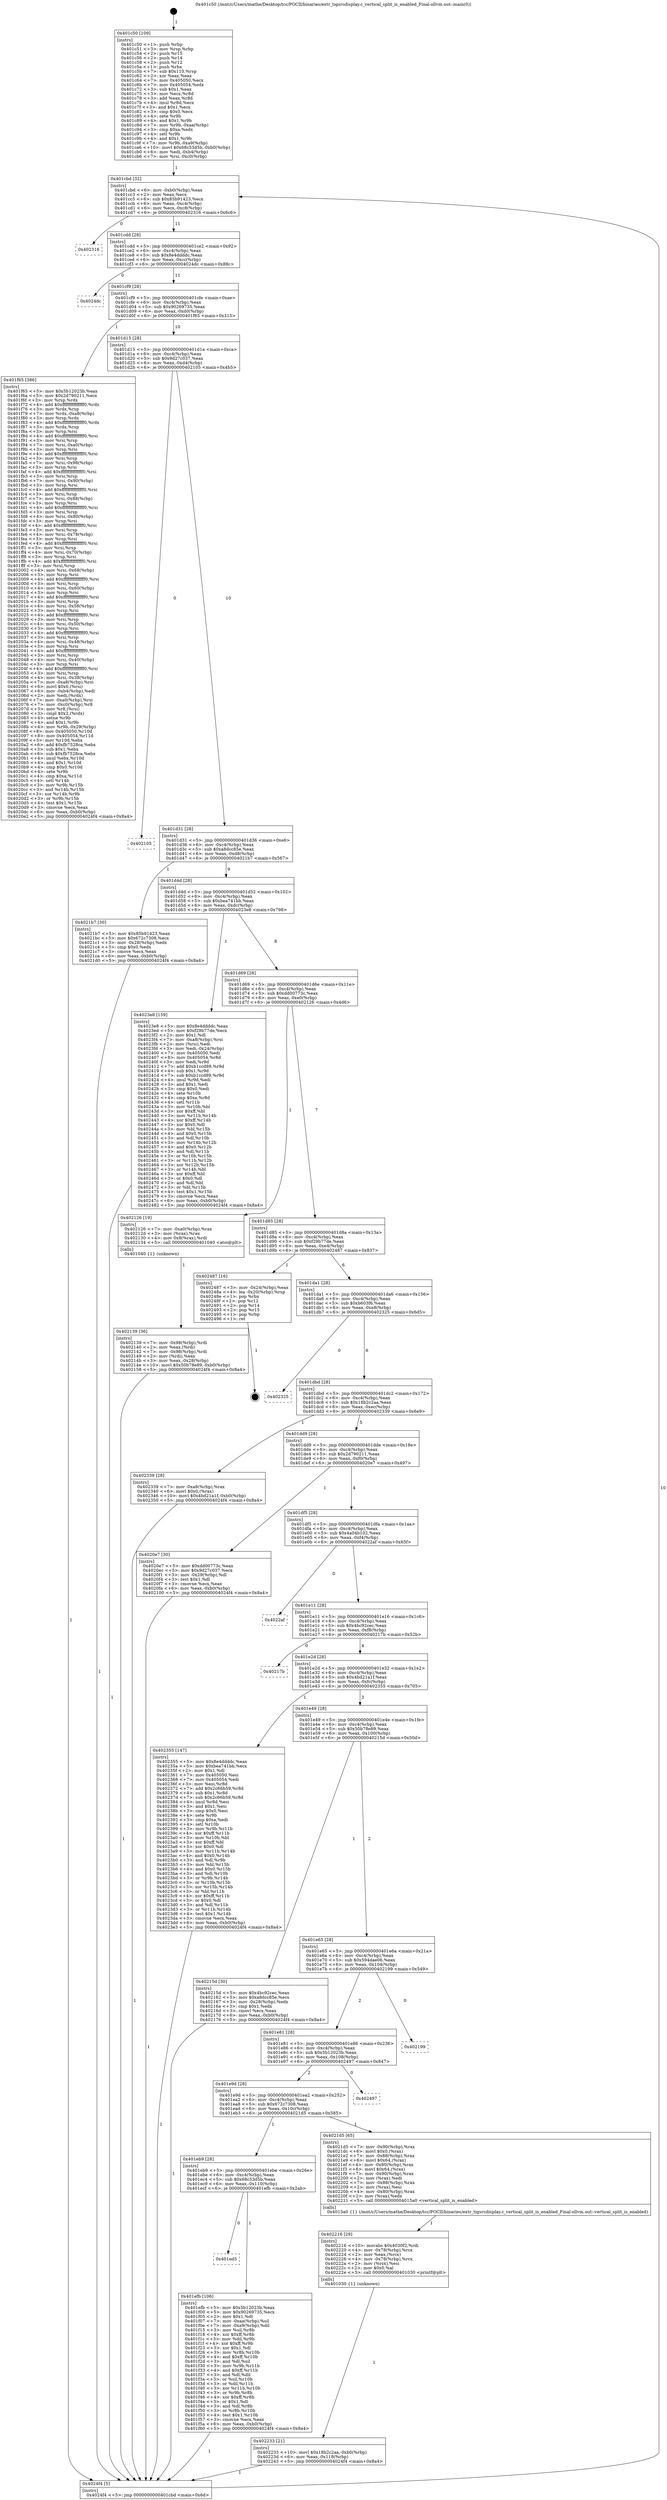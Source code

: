 digraph "0x401c50" {
  label = "0x401c50 (/mnt/c/Users/mathe/Desktop/tcc/POCII/binaries/extr_tigsrcdisplay.c_vertical_split_is_enabled_Final-ollvm.out::main(0))"
  labelloc = "t"
  node[shape=record]

  Entry [label="",width=0.3,height=0.3,shape=circle,fillcolor=black,style=filled]
  "0x401cbd" [label="{
     0x401cbd [32]\l
     | [instrs]\l
     &nbsp;&nbsp;0x401cbd \<+6\>: mov -0xb0(%rbp),%eax\l
     &nbsp;&nbsp;0x401cc3 \<+2\>: mov %eax,%ecx\l
     &nbsp;&nbsp;0x401cc5 \<+6\>: sub $0x85b91423,%ecx\l
     &nbsp;&nbsp;0x401ccb \<+6\>: mov %eax,-0xc4(%rbp)\l
     &nbsp;&nbsp;0x401cd1 \<+6\>: mov %ecx,-0xc8(%rbp)\l
     &nbsp;&nbsp;0x401cd7 \<+6\>: je 0000000000402316 \<main+0x6c6\>\l
  }"]
  "0x402316" [label="{
     0x402316\l
  }", style=dashed]
  "0x401cdd" [label="{
     0x401cdd [28]\l
     | [instrs]\l
     &nbsp;&nbsp;0x401cdd \<+5\>: jmp 0000000000401ce2 \<main+0x92\>\l
     &nbsp;&nbsp;0x401ce2 \<+6\>: mov -0xc4(%rbp),%eax\l
     &nbsp;&nbsp;0x401ce8 \<+5\>: sub $0x8e4ddddc,%eax\l
     &nbsp;&nbsp;0x401ced \<+6\>: mov %eax,-0xcc(%rbp)\l
     &nbsp;&nbsp;0x401cf3 \<+6\>: je 00000000004024dc \<main+0x88c\>\l
  }"]
  Exit [label="",width=0.3,height=0.3,shape=circle,fillcolor=black,style=filled,peripheries=2]
  "0x4024dc" [label="{
     0x4024dc\l
  }", style=dashed]
  "0x401cf9" [label="{
     0x401cf9 [28]\l
     | [instrs]\l
     &nbsp;&nbsp;0x401cf9 \<+5\>: jmp 0000000000401cfe \<main+0xae\>\l
     &nbsp;&nbsp;0x401cfe \<+6\>: mov -0xc4(%rbp),%eax\l
     &nbsp;&nbsp;0x401d04 \<+5\>: sub $0x90269735,%eax\l
     &nbsp;&nbsp;0x401d09 \<+6\>: mov %eax,-0xd0(%rbp)\l
     &nbsp;&nbsp;0x401d0f \<+6\>: je 0000000000401f65 \<main+0x315\>\l
  }"]
  "0x402233" [label="{
     0x402233 [21]\l
     | [instrs]\l
     &nbsp;&nbsp;0x402233 \<+10\>: movl $0x18b2c2aa,-0xb0(%rbp)\l
     &nbsp;&nbsp;0x40223d \<+6\>: mov %eax,-0x118(%rbp)\l
     &nbsp;&nbsp;0x402243 \<+5\>: jmp 00000000004024f4 \<main+0x8a4\>\l
  }"]
  "0x401f65" [label="{
     0x401f65 [386]\l
     | [instrs]\l
     &nbsp;&nbsp;0x401f65 \<+5\>: mov $0x5b12023b,%eax\l
     &nbsp;&nbsp;0x401f6a \<+5\>: mov $0x2d790211,%ecx\l
     &nbsp;&nbsp;0x401f6f \<+3\>: mov %rsp,%rdx\l
     &nbsp;&nbsp;0x401f72 \<+4\>: add $0xfffffffffffffff0,%rdx\l
     &nbsp;&nbsp;0x401f76 \<+3\>: mov %rdx,%rsp\l
     &nbsp;&nbsp;0x401f79 \<+7\>: mov %rdx,-0xa8(%rbp)\l
     &nbsp;&nbsp;0x401f80 \<+3\>: mov %rsp,%rdx\l
     &nbsp;&nbsp;0x401f83 \<+4\>: add $0xfffffffffffffff0,%rdx\l
     &nbsp;&nbsp;0x401f87 \<+3\>: mov %rdx,%rsp\l
     &nbsp;&nbsp;0x401f8a \<+3\>: mov %rsp,%rsi\l
     &nbsp;&nbsp;0x401f8d \<+4\>: add $0xfffffffffffffff0,%rsi\l
     &nbsp;&nbsp;0x401f91 \<+3\>: mov %rsi,%rsp\l
     &nbsp;&nbsp;0x401f94 \<+7\>: mov %rsi,-0xa0(%rbp)\l
     &nbsp;&nbsp;0x401f9b \<+3\>: mov %rsp,%rsi\l
     &nbsp;&nbsp;0x401f9e \<+4\>: add $0xfffffffffffffff0,%rsi\l
     &nbsp;&nbsp;0x401fa2 \<+3\>: mov %rsi,%rsp\l
     &nbsp;&nbsp;0x401fa5 \<+7\>: mov %rsi,-0x98(%rbp)\l
     &nbsp;&nbsp;0x401fac \<+3\>: mov %rsp,%rsi\l
     &nbsp;&nbsp;0x401faf \<+4\>: add $0xfffffffffffffff0,%rsi\l
     &nbsp;&nbsp;0x401fb3 \<+3\>: mov %rsi,%rsp\l
     &nbsp;&nbsp;0x401fb6 \<+7\>: mov %rsi,-0x90(%rbp)\l
     &nbsp;&nbsp;0x401fbd \<+3\>: mov %rsp,%rsi\l
     &nbsp;&nbsp;0x401fc0 \<+4\>: add $0xfffffffffffffff0,%rsi\l
     &nbsp;&nbsp;0x401fc4 \<+3\>: mov %rsi,%rsp\l
     &nbsp;&nbsp;0x401fc7 \<+7\>: mov %rsi,-0x88(%rbp)\l
     &nbsp;&nbsp;0x401fce \<+3\>: mov %rsp,%rsi\l
     &nbsp;&nbsp;0x401fd1 \<+4\>: add $0xfffffffffffffff0,%rsi\l
     &nbsp;&nbsp;0x401fd5 \<+3\>: mov %rsi,%rsp\l
     &nbsp;&nbsp;0x401fd8 \<+4\>: mov %rsi,-0x80(%rbp)\l
     &nbsp;&nbsp;0x401fdc \<+3\>: mov %rsp,%rsi\l
     &nbsp;&nbsp;0x401fdf \<+4\>: add $0xfffffffffffffff0,%rsi\l
     &nbsp;&nbsp;0x401fe3 \<+3\>: mov %rsi,%rsp\l
     &nbsp;&nbsp;0x401fe6 \<+4\>: mov %rsi,-0x78(%rbp)\l
     &nbsp;&nbsp;0x401fea \<+3\>: mov %rsp,%rsi\l
     &nbsp;&nbsp;0x401fed \<+4\>: add $0xfffffffffffffff0,%rsi\l
     &nbsp;&nbsp;0x401ff1 \<+3\>: mov %rsi,%rsp\l
     &nbsp;&nbsp;0x401ff4 \<+4\>: mov %rsi,-0x70(%rbp)\l
     &nbsp;&nbsp;0x401ff8 \<+3\>: mov %rsp,%rsi\l
     &nbsp;&nbsp;0x401ffb \<+4\>: add $0xfffffffffffffff0,%rsi\l
     &nbsp;&nbsp;0x401fff \<+3\>: mov %rsi,%rsp\l
     &nbsp;&nbsp;0x402002 \<+4\>: mov %rsi,-0x68(%rbp)\l
     &nbsp;&nbsp;0x402006 \<+3\>: mov %rsp,%rsi\l
     &nbsp;&nbsp;0x402009 \<+4\>: add $0xfffffffffffffff0,%rsi\l
     &nbsp;&nbsp;0x40200d \<+3\>: mov %rsi,%rsp\l
     &nbsp;&nbsp;0x402010 \<+4\>: mov %rsi,-0x60(%rbp)\l
     &nbsp;&nbsp;0x402014 \<+3\>: mov %rsp,%rsi\l
     &nbsp;&nbsp;0x402017 \<+4\>: add $0xfffffffffffffff0,%rsi\l
     &nbsp;&nbsp;0x40201b \<+3\>: mov %rsi,%rsp\l
     &nbsp;&nbsp;0x40201e \<+4\>: mov %rsi,-0x58(%rbp)\l
     &nbsp;&nbsp;0x402022 \<+3\>: mov %rsp,%rsi\l
     &nbsp;&nbsp;0x402025 \<+4\>: add $0xfffffffffffffff0,%rsi\l
     &nbsp;&nbsp;0x402029 \<+3\>: mov %rsi,%rsp\l
     &nbsp;&nbsp;0x40202c \<+4\>: mov %rsi,-0x50(%rbp)\l
     &nbsp;&nbsp;0x402030 \<+3\>: mov %rsp,%rsi\l
     &nbsp;&nbsp;0x402033 \<+4\>: add $0xfffffffffffffff0,%rsi\l
     &nbsp;&nbsp;0x402037 \<+3\>: mov %rsi,%rsp\l
     &nbsp;&nbsp;0x40203a \<+4\>: mov %rsi,-0x48(%rbp)\l
     &nbsp;&nbsp;0x40203e \<+3\>: mov %rsp,%rsi\l
     &nbsp;&nbsp;0x402041 \<+4\>: add $0xfffffffffffffff0,%rsi\l
     &nbsp;&nbsp;0x402045 \<+3\>: mov %rsi,%rsp\l
     &nbsp;&nbsp;0x402048 \<+4\>: mov %rsi,-0x40(%rbp)\l
     &nbsp;&nbsp;0x40204c \<+3\>: mov %rsp,%rsi\l
     &nbsp;&nbsp;0x40204f \<+4\>: add $0xfffffffffffffff0,%rsi\l
     &nbsp;&nbsp;0x402053 \<+3\>: mov %rsi,%rsp\l
     &nbsp;&nbsp;0x402056 \<+4\>: mov %rsi,-0x38(%rbp)\l
     &nbsp;&nbsp;0x40205a \<+7\>: mov -0xa8(%rbp),%rsi\l
     &nbsp;&nbsp;0x402061 \<+6\>: movl $0x0,(%rsi)\l
     &nbsp;&nbsp;0x402067 \<+6\>: mov -0xb4(%rbp),%edi\l
     &nbsp;&nbsp;0x40206d \<+2\>: mov %edi,(%rdx)\l
     &nbsp;&nbsp;0x40206f \<+7\>: mov -0xa0(%rbp),%rsi\l
     &nbsp;&nbsp;0x402076 \<+7\>: mov -0xc0(%rbp),%r8\l
     &nbsp;&nbsp;0x40207d \<+3\>: mov %r8,(%rsi)\l
     &nbsp;&nbsp;0x402080 \<+3\>: cmpl $0x2,(%rdx)\l
     &nbsp;&nbsp;0x402083 \<+4\>: setne %r9b\l
     &nbsp;&nbsp;0x402087 \<+4\>: and $0x1,%r9b\l
     &nbsp;&nbsp;0x40208b \<+4\>: mov %r9b,-0x29(%rbp)\l
     &nbsp;&nbsp;0x40208f \<+8\>: mov 0x405050,%r10d\l
     &nbsp;&nbsp;0x402097 \<+8\>: mov 0x405054,%r11d\l
     &nbsp;&nbsp;0x40209f \<+3\>: mov %r10d,%ebx\l
     &nbsp;&nbsp;0x4020a2 \<+6\>: add $0xfb7528ca,%ebx\l
     &nbsp;&nbsp;0x4020a8 \<+3\>: sub $0x1,%ebx\l
     &nbsp;&nbsp;0x4020ab \<+6\>: sub $0xfb7528ca,%ebx\l
     &nbsp;&nbsp;0x4020b1 \<+4\>: imul %ebx,%r10d\l
     &nbsp;&nbsp;0x4020b5 \<+4\>: and $0x1,%r10d\l
     &nbsp;&nbsp;0x4020b9 \<+4\>: cmp $0x0,%r10d\l
     &nbsp;&nbsp;0x4020bd \<+4\>: sete %r9b\l
     &nbsp;&nbsp;0x4020c1 \<+4\>: cmp $0xa,%r11d\l
     &nbsp;&nbsp;0x4020c5 \<+4\>: setl %r14b\l
     &nbsp;&nbsp;0x4020c9 \<+3\>: mov %r9b,%r15b\l
     &nbsp;&nbsp;0x4020cc \<+3\>: and %r14b,%r15b\l
     &nbsp;&nbsp;0x4020cf \<+3\>: xor %r14b,%r9b\l
     &nbsp;&nbsp;0x4020d2 \<+3\>: or %r9b,%r15b\l
     &nbsp;&nbsp;0x4020d5 \<+4\>: test $0x1,%r15b\l
     &nbsp;&nbsp;0x4020d9 \<+3\>: cmovne %ecx,%eax\l
     &nbsp;&nbsp;0x4020dc \<+6\>: mov %eax,-0xb0(%rbp)\l
     &nbsp;&nbsp;0x4020e2 \<+5\>: jmp 00000000004024f4 \<main+0x8a4\>\l
  }"]
  "0x401d15" [label="{
     0x401d15 [28]\l
     | [instrs]\l
     &nbsp;&nbsp;0x401d15 \<+5\>: jmp 0000000000401d1a \<main+0xca\>\l
     &nbsp;&nbsp;0x401d1a \<+6\>: mov -0xc4(%rbp),%eax\l
     &nbsp;&nbsp;0x401d20 \<+5\>: sub $0x9d27c037,%eax\l
     &nbsp;&nbsp;0x401d25 \<+6\>: mov %eax,-0xd4(%rbp)\l
     &nbsp;&nbsp;0x401d2b \<+6\>: je 0000000000402105 \<main+0x4b5\>\l
  }"]
  "0x402216" [label="{
     0x402216 [29]\l
     | [instrs]\l
     &nbsp;&nbsp;0x402216 \<+10\>: movabs $0x4030f2,%rdi\l
     &nbsp;&nbsp;0x402220 \<+4\>: mov -0x78(%rbp),%rcx\l
     &nbsp;&nbsp;0x402224 \<+2\>: mov %eax,(%rcx)\l
     &nbsp;&nbsp;0x402226 \<+4\>: mov -0x78(%rbp),%rcx\l
     &nbsp;&nbsp;0x40222a \<+2\>: mov (%rcx),%esi\l
     &nbsp;&nbsp;0x40222c \<+2\>: mov $0x0,%al\l
     &nbsp;&nbsp;0x40222e \<+5\>: call 0000000000401030 \<printf@plt\>\l
     | [calls]\l
     &nbsp;&nbsp;0x401030 \{1\} (unknown)\l
  }"]
  "0x402105" [label="{
     0x402105\l
  }", style=dashed]
  "0x401d31" [label="{
     0x401d31 [28]\l
     | [instrs]\l
     &nbsp;&nbsp;0x401d31 \<+5\>: jmp 0000000000401d36 \<main+0xe6\>\l
     &nbsp;&nbsp;0x401d36 \<+6\>: mov -0xc4(%rbp),%eax\l
     &nbsp;&nbsp;0x401d3c \<+5\>: sub $0xa8dcc85e,%eax\l
     &nbsp;&nbsp;0x401d41 \<+6\>: mov %eax,-0xd8(%rbp)\l
     &nbsp;&nbsp;0x401d47 \<+6\>: je 00000000004021b7 \<main+0x567\>\l
  }"]
  "0x402139" [label="{
     0x402139 [36]\l
     | [instrs]\l
     &nbsp;&nbsp;0x402139 \<+7\>: mov -0x98(%rbp),%rdi\l
     &nbsp;&nbsp;0x402140 \<+2\>: mov %eax,(%rdi)\l
     &nbsp;&nbsp;0x402142 \<+7\>: mov -0x98(%rbp),%rdi\l
     &nbsp;&nbsp;0x402149 \<+2\>: mov (%rdi),%eax\l
     &nbsp;&nbsp;0x40214b \<+3\>: mov %eax,-0x28(%rbp)\l
     &nbsp;&nbsp;0x40214e \<+10\>: movl $0x50b78e89,-0xb0(%rbp)\l
     &nbsp;&nbsp;0x402158 \<+5\>: jmp 00000000004024f4 \<main+0x8a4\>\l
  }"]
  "0x4021b7" [label="{
     0x4021b7 [30]\l
     | [instrs]\l
     &nbsp;&nbsp;0x4021b7 \<+5\>: mov $0x85b91423,%eax\l
     &nbsp;&nbsp;0x4021bc \<+5\>: mov $0x672c7308,%ecx\l
     &nbsp;&nbsp;0x4021c1 \<+3\>: mov -0x28(%rbp),%edx\l
     &nbsp;&nbsp;0x4021c4 \<+3\>: cmp $0x0,%edx\l
     &nbsp;&nbsp;0x4021c7 \<+3\>: cmove %ecx,%eax\l
     &nbsp;&nbsp;0x4021ca \<+6\>: mov %eax,-0xb0(%rbp)\l
     &nbsp;&nbsp;0x4021d0 \<+5\>: jmp 00000000004024f4 \<main+0x8a4\>\l
  }"]
  "0x401d4d" [label="{
     0x401d4d [28]\l
     | [instrs]\l
     &nbsp;&nbsp;0x401d4d \<+5\>: jmp 0000000000401d52 \<main+0x102\>\l
     &nbsp;&nbsp;0x401d52 \<+6\>: mov -0xc4(%rbp),%eax\l
     &nbsp;&nbsp;0x401d58 \<+5\>: sub $0xbea741bb,%eax\l
     &nbsp;&nbsp;0x401d5d \<+6\>: mov %eax,-0xdc(%rbp)\l
     &nbsp;&nbsp;0x401d63 \<+6\>: je 00000000004023e8 \<main+0x798\>\l
  }"]
  "0x401c50" [label="{
     0x401c50 [109]\l
     | [instrs]\l
     &nbsp;&nbsp;0x401c50 \<+1\>: push %rbp\l
     &nbsp;&nbsp;0x401c51 \<+3\>: mov %rsp,%rbp\l
     &nbsp;&nbsp;0x401c54 \<+2\>: push %r15\l
     &nbsp;&nbsp;0x401c56 \<+2\>: push %r14\l
     &nbsp;&nbsp;0x401c58 \<+2\>: push %r12\l
     &nbsp;&nbsp;0x401c5a \<+1\>: push %rbx\l
     &nbsp;&nbsp;0x401c5b \<+7\>: sub $0x110,%rsp\l
     &nbsp;&nbsp;0x401c62 \<+2\>: xor %eax,%eax\l
     &nbsp;&nbsp;0x401c64 \<+7\>: mov 0x405050,%ecx\l
     &nbsp;&nbsp;0x401c6b \<+7\>: mov 0x405054,%edx\l
     &nbsp;&nbsp;0x401c72 \<+3\>: sub $0x1,%eax\l
     &nbsp;&nbsp;0x401c75 \<+3\>: mov %ecx,%r8d\l
     &nbsp;&nbsp;0x401c78 \<+3\>: add %eax,%r8d\l
     &nbsp;&nbsp;0x401c7b \<+4\>: imul %r8d,%ecx\l
     &nbsp;&nbsp;0x401c7f \<+3\>: and $0x1,%ecx\l
     &nbsp;&nbsp;0x401c82 \<+3\>: cmp $0x0,%ecx\l
     &nbsp;&nbsp;0x401c85 \<+4\>: sete %r9b\l
     &nbsp;&nbsp;0x401c89 \<+4\>: and $0x1,%r9b\l
     &nbsp;&nbsp;0x401c8d \<+7\>: mov %r9b,-0xaa(%rbp)\l
     &nbsp;&nbsp;0x401c94 \<+3\>: cmp $0xa,%edx\l
     &nbsp;&nbsp;0x401c97 \<+4\>: setl %r9b\l
     &nbsp;&nbsp;0x401c9b \<+4\>: and $0x1,%r9b\l
     &nbsp;&nbsp;0x401c9f \<+7\>: mov %r9b,-0xa9(%rbp)\l
     &nbsp;&nbsp;0x401ca6 \<+10\>: movl $0x68c53d5b,-0xb0(%rbp)\l
     &nbsp;&nbsp;0x401cb0 \<+6\>: mov %edi,-0xb4(%rbp)\l
     &nbsp;&nbsp;0x401cb6 \<+7\>: mov %rsi,-0xc0(%rbp)\l
  }"]
  "0x4023e8" [label="{
     0x4023e8 [159]\l
     | [instrs]\l
     &nbsp;&nbsp;0x4023e8 \<+5\>: mov $0x8e4ddddc,%eax\l
     &nbsp;&nbsp;0x4023ed \<+5\>: mov $0xf29b77de,%ecx\l
     &nbsp;&nbsp;0x4023f2 \<+2\>: mov $0x1,%dl\l
     &nbsp;&nbsp;0x4023f4 \<+7\>: mov -0xa8(%rbp),%rsi\l
     &nbsp;&nbsp;0x4023fb \<+2\>: mov (%rsi),%edi\l
     &nbsp;&nbsp;0x4023fd \<+3\>: mov %edi,-0x24(%rbp)\l
     &nbsp;&nbsp;0x402400 \<+7\>: mov 0x405050,%edi\l
     &nbsp;&nbsp;0x402407 \<+8\>: mov 0x405054,%r8d\l
     &nbsp;&nbsp;0x40240f \<+3\>: mov %edi,%r9d\l
     &nbsp;&nbsp;0x402412 \<+7\>: add $0xb1ccd89,%r9d\l
     &nbsp;&nbsp;0x402419 \<+4\>: sub $0x1,%r9d\l
     &nbsp;&nbsp;0x40241d \<+7\>: sub $0xb1ccd89,%r9d\l
     &nbsp;&nbsp;0x402424 \<+4\>: imul %r9d,%edi\l
     &nbsp;&nbsp;0x402428 \<+3\>: and $0x1,%edi\l
     &nbsp;&nbsp;0x40242b \<+3\>: cmp $0x0,%edi\l
     &nbsp;&nbsp;0x40242e \<+4\>: sete %r10b\l
     &nbsp;&nbsp;0x402432 \<+4\>: cmp $0xa,%r8d\l
     &nbsp;&nbsp;0x402436 \<+4\>: setl %r11b\l
     &nbsp;&nbsp;0x40243a \<+3\>: mov %r10b,%bl\l
     &nbsp;&nbsp;0x40243d \<+3\>: xor $0xff,%bl\l
     &nbsp;&nbsp;0x402440 \<+3\>: mov %r11b,%r14b\l
     &nbsp;&nbsp;0x402443 \<+4\>: xor $0xff,%r14b\l
     &nbsp;&nbsp;0x402447 \<+3\>: xor $0x0,%dl\l
     &nbsp;&nbsp;0x40244a \<+3\>: mov %bl,%r15b\l
     &nbsp;&nbsp;0x40244d \<+4\>: and $0x0,%r15b\l
     &nbsp;&nbsp;0x402451 \<+3\>: and %dl,%r10b\l
     &nbsp;&nbsp;0x402454 \<+3\>: mov %r14b,%r12b\l
     &nbsp;&nbsp;0x402457 \<+4\>: and $0x0,%r12b\l
     &nbsp;&nbsp;0x40245b \<+3\>: and %dl,%r11b\l
     &nbsp;&nbsp;0x40245e \<+3\>: or %r10b,%r15b\l
     &nbsp;&nbsp;0x402461 \<+3\>: or %r11b,%r12b\l
     &nbsp;&nbsp;0x402464 \<+3\>: xor %r12b,%r15b\l
     &nbsp;&nbsp;0x402467 \<+3\>: or %r14b,%bl\l
     &nbsp;&nbsp;0x40246a \<+3\>: xor $0xff,%bl\l
     &nbsp;&nbsp;0x40246d \<+3\>: or $0x0,%dl\l
     &nbsp;&nbsp;0x402470 \<+2\>: and %dl,%bl\l
     &nbsp;&nbsp;0x402472 \<+3\>: or %bl,%r15b\l
     &nbsp;&nbsp;0x402475 \<+4\>: test $0x1,%r15b\l
     &nbsp;&nbsp;0x402479 \<+3\>: cmovne %ecx,%eax\l
     &nbsp;&nbsp;0x40247c \<+6\>: mov %eax,-0xb0(%rbp)\l
     &nbsp;&nbsp;0x402482 \<+5\>: jmp 00000000004024f4 \<main+0x8a4\>\l
  }"]
  "0x401d69" [label="{
     0x401d69 [28]\l
     | [instrs]\l
     &nbsp;&nbsp;0x401d69 \<+5\>: jmp 0000000000401d6e \<main+0x11e\>\l
     &nbsp;&nbsp;0x401d6e \<+6\>: mov -0xc4(%rbp),%eax\l
     &nbsp;&nbsp;0x401d74 \<+5\>: sub $0xdd00773c,%eax\l
     &nbsp;&nbsp;0x401d79 \<+6\>: mov %eax,-0xe0(%rbp)\l
     &nbsp;&nbsp;0x401d7f \<+6\>: je 0000000000402126 \<main+0x4d6\>\l
  }"]
  "0x4024f4" [label="{
     0x4024f4 [5]\l
     | [instrs]\l
     &nbsp;&nbsp;0x4024f4 \<+5\>: jmp 0000000000401cbd \<main+0x6d\>\l
  }"]
  "0x402126" [label="{
     0x402126 [19]\l
     | [instrs]\l
     &nbsp;&nbsp;0x402126 \<+7\>: mov -0xa0(%rbp),%rax\l
     &nbsp;&nbsp;0x40212d \<+3\>: mov (%rax),%rax\l
     &nbsp;&nbsp;0x402130 \<+4\>: mov 0x8(%rax),%rdi\l
     &nbsp;&nbsp;0x402134 \<+5\>: call 0000000000401040 \<atoi@plt\>\l
     | [calls]\l
     &nbsp;&nbsp;0x401040 \{1\} (unknown)\l
  }"]
  "0x401d85" [label="{
     0x401d85 [28]\l
     | [instrs]\l
     &nbsp;&nbsp;0x401d85 \<+5\>: jmp 0000000000401d8a \<main+0x13a\>\l
     &nbsp;&nbsp;0x401d8a \<+6\>: mov -0xc4(%rbp),%eax\l
     &nbsp;&nbsp;0x401d90 \<+5\>: sub $0xf29b77de,%eax\l
     &nbsp;&nbsp;0x401d95 \<+6\>: mov %eax,-0xe4(%rbp)\l
     &nbsp;&nbsp;0x401d9b \<+6\>: je 0000000000402487 \<main+0x837\>\l
  }"]
  "0x401ed5" [label="{
     0x401ed5\l
  }", style=dashed]
  "0x402487" [label="{
     0x402487 [16]\l
     | [instrs]\l
     &nbsp;&nbsp;0x402487 \<+3\>: mov -0x24(%rbp),%eax\l
     &nbsp;&nbsp;0x40248a \<+4\>: lea -0x20(%rbp),%rsp\l
     &nbsp;&nbsp;0x40248e \<+1\>: pop %rbx\l
     &nbsp;&nbsp;0x40248f \<+2\>: pop %r12\l
     &nbsp;&nbsp;0x402491 \<+2\>: pop %r14\l
     &nbsp;&nbsp;0x402493 \<+2\>: pop %r15\l
     &nbsp;&nbsp;0x402495 \<+1\>: pop %rbp\l
     &nbsp;&nbsp;0x402496 \<+1\>: ret\l
  }"]
  "0x401da1" [label="{
     0x401da1 [28]\l
     | [instrs]\l
     &nbsp;&nbsp;0x401da1 \<+5\>: jmp 0000000000401da6 \<main+0x156\>\l
     &nbsp;&nbsp;0x401da6 \<+6\>: mov -0xc4(%rbp),%eax\l
     &nbsp;&nbsp;0x401dac \<+5\>: sub $0xb603f6,%eax\l
     &nbsp;&nbsp;0x401db1 \<+6\>: mov %eax,-0xe8(%rbp)\l
     &nbsp;&nbsp;0x401db7 \<+6\>: je 0000000000402325 \<main+0x6d5\>\l
  }"]
  "0x401efb" [label="{
     0x401efb [106]\l
     | [instrs]\l
     &nbsp;&nbsp;0x401efb \<+5\>: mov $0x5b12023b,%eax\l
     &nbsp;&nbsp;0x401f00 \<+5\>: mov $0x90269735,%ecx\l
     &nbsp;&nbsp;0x401f05 \<+2\>: mov $0x1,%dl\l
     &nbsp;&nbsp;0x401f07 \<+7\>: mov -0xaa(%rbp),%sil\l
     &nbsp;&nbsp;0x401f0e \<+7\>: mov -0xa9(%rbp),%dil\l
     &nbsp;&nbsp;0x401f15 \<+3\>: mov %sil,%r8b\l
     &nbsp;&nbsp;0x401f18 \<+4\>: xor $0xff,%r8b\l
     &nbsp;&nbsp;0x401f1c \<+3\>: mov %dil,%r9b\l
     &nbsp;&nbsp;0x401f1f \<+4\>: xor $0xff,%r9b\l
     &nbsp;&nbsp;0x401f23 \<+3\>: xor $0x1,%dl\l
     &nbsp;&nbsp;0x401f26 \<+3\>: mov %r8b,%r10b\l
     &nbsp;&nbsp;0x401f29 \<+4\>: and $0xff,%r10b\l
     &nbsp;&nbsp;0x401f2d \<+3\>: and %dl,%sil\l
     &nbsp;&nbsp;0x401f30 \<+3\>: mov %r9b,%r11b\l
     &nbsp;&nbsp;0x401f33 \<+4\>: and $0xff,%r11b\l
     &nbsp;&nbsp;0x401f37 \<+3\>: and %dl,%dil\l
     &nbsp;&nbsp;0x401f3a \<+3\>: or %sil,%r10b\l
     &nbsp;&nbsp;0x401f3d \<+3\>: or %dil,%r11b\l
     &nbsp;&nbsp;0x401f40 \<+3\>: xor %r11b,%r10b\l
     &nbsp;&nbsp;0x401f43 \<+3\>: or %r9b,%r8b\l
     &nbsp;&nbsp;0x401f46 \<+4\>: xor $0xff,%r8b\l
     &nbsp;&nbsp;0x401f4a \<+3\>: or $0x1,%dl\l
     &nbsp;&nbsp;0x401f4d \<+3\>: and %dl,%r8b\l
     &nbsp;&nbsp;0x401f50 \<+3\>: or %r8b,%r10b\l
     &nbsp;&nbsp;0x401f53 \<+4\>: test $0x1,%r10b\l
     &nbsp;&nbsp;0x401f57 \<+3\>: cmovne %ecx,%eax\l
     &nbsp;&nbsp;0x401f5a \<+6\>: mov %eax,-0xb0(%rbp)\l
     &nbsp;&nbsp;0x401f60 \<+5\>: jmp 00000000004024f4 \<main+0x8a4\>\l
  }"]
  "0x402325" [label="{
     0x402325\l
  }", style=dashed]
  "0x401dbd" [label="{
     0x401dbd [28]\l
     | [instrs]\l
     &nbsp;&nbsp;0x401dbd \<+5\>: jmp 0000000000401dc2 \<main+0x172\>\l
     &nbsp;&nbsp;0x401dc2 \<+6\>: mov -0xc4(%rbp),%eax\l
     &nbsp;&nbsp;0x401dc8 \<+5\>: sub $0x18b2c2aa,%eax\l
     &nbsp;&nbsp;0x401dcd \<+6\>: mov %eax,-0xec(%rbp)\l
     &nbsp;&nbsp;0x401dd3 \<+6\>: je 0000000000402339 \<main+0x6e9\>\l
  }"]
  "0x401eb9" [label="{
     0x401eb9 [28]\l
     | [instrs]\l
     &nbsp;&nbsp;0x401eb9 \<+5\>: jmp 0000000000401ebe \<main+0x26e\>\l
     &nbsp;&nbsp;0x401ebe \<+6\>: mov -0xc4(%rbp),%eax\l
     &nbsp;&nbsp;0x401ec4 \<+5\>: sub $0x68c53d5b,%eax\l
     &nbsp;&nbsp;0x401ec9 \<+6\>: mov %eax,-0x110(%rbp)\l
     &nbsp;&nbsp;0x401ecf \<+6\>: je 0000000000401efb \<main+0x2ab\>\l
  }"]
  "0x402339" [label="{
     0x402339 [28]\l
     | [instrs]\l
     &nbsp;&nbsp;0x402339 \<+7\>: mov -0xa8(%rbp),%rax\l
     &nbsp;&nbsp;0x402340 \<+6\>: movl $0x0,(%rax)\l
     &nbsp;&nbsp;0x402346 \<+10\>: movl $0x4bd21a1f,-0xb0(%rbp)\l
     &nbsp;&nbsp;0x402350 \<+5\>: jmp 00000000004024f4 \<main+0x8a4\>\l
  }"]
  "0x401dd9" [label="{
     0x401dd9 [28]\l
     | [instrs]\l
     &nbsp;&nbsp;0x401dd9 \<+5\>: jmp 0000000000401dde \<main+0x18e\>\l
     &nbsp;&nbsp;0x401dde \<+6\>: mov -0xc4(%rbp),%eax\l
     &nbsp;&nbsp;0x401de4 \<+5\>: sub $0x2d790211,%eax\l
     &nbsp;&nbsp;0x401de9 \<+6\>: mov %eax,-0xf0(%rbp)\l
     &nbsp;&nbsp;0x401def \<+6\>: je 00000000004020e7 \<main+0x497\>\l
  }"]
  "0x4021d5" [label="{
     0x4021d5 [65]\l
     | [instrs]\l
     &nbsp;&nbsp;0x4021d5 \<+7\>: mov -0x90(%rbp),%rax\l
     &nbsp;&nbsp;0x4021dc \<+6\>: movl $0x0,(%rax)\l
     &nbsp;&nbsp;0x4021e2 \<+7\>: mov -0x88(%rbp),%rax\l
     &nbsp;&nbsp;0x4021e9 \<+6\>: movl $0x64,(%rax)\l
     &nbsp;&nbsp;0x4021ef \<+4\>: mov -0x80(%rbp),%rax\l
     &nbsp;&nbsp;0x4021f3 \<+6\>: movl $0x64,(%rax)\l
     &nbsp;&nbsp;0x4021f9 \<+7\>: mov -0x90(%rbp),%rax\l
     &nbsp;&nbsp;0x402200 \<+2\>: mov (%rax),%edi\l
     &nbsp;&nbsp;0x402202 \<+7\>: mov -0x88(%rbp),%rax\l
     &nbsp;&nbsp;0x402209 \<+2\>: mov (%rax),%esi\l
     &nbsp;&nbsp;0x40220b \<+4\>: mov -0x80(%rbp),%rax\l
     &nbsp;&nbsp;0x40220f \<+2\>: mov (%rax),%edx\l
     &nbsp;&nbsp;0x402211 \<+5\>: call 00000000004015a0 \<vertical_split_is_enabled\>\l
     | [calls]\l
     &nbsp;&nbsp;0x4015a0 \{1\} (/mnt/c/Users/mathe/Desktop/tcc/POCII/binaries/extr_tigsrcdisplay.c_vertical_split_is_enabled_Final-ollvm.out::vertical_split_is_enabled)\l
  }"]
  "0x4020e7" [label="{
     0x4020e7 [30]\l
     | [instrs]\l
     &nbsp;&nbsp;0x4020e7 \<+5\>: mov $0xdd00773c,%eax\l
     &nbsp;&nbsp;0x4020ec \<+5\>: mov $0x9d27c037,%ecx\l
     &nbsp;&nbsp;0x4020f1 \<+3\>: mov -0x29(%rbp),%dl\l
     &nbsp;&nbsp;0x4020f4 \<+3\>: test $0x1,%dl\l
     &nbsp;&nbsp;0x4020f7 \<+3\>: cmovne %ecx,%eax\l
     &nbsp;&nbsp;0x4020fa \<+6\>: mov %eax,-0xb0(%rbp)\l
     &nbsp;&nbsp;0x402100 \<+5\>: jmp 00000000004024f4 \<main+0x8a4\>\l
  }"]
  "0x401df5" [label="{
     0x401df5 [28]\l
     | [instrs]\l
     &nbsp;&nbsp;0x401df5 \<+5\>: jmp 0000000000401dfa \<main+0x1aa\>\l
     &nbsp;&nbsp;0x401dfa \<+6\>: mov -0xc4(%rbp),%eax\l
     &nbsp;&nbsp;0x401e00 \<+5\>: sub $0x4a04b102,%eax\l
     &nbsp;&nbsp;0x401e05 \<+6\>: mov %eax,-0xf4(%rbp)\l
     &nbsp;&nbsp;0x401e0b \<+6\>: je 00000000004022af \<main+0x65f\>\l
  }"]
  "0x401e9d" [label="{
     0x401e9d [28]\l
     | [instrs]\l
     &nbsp;&nbsp;0x401e9d \<+5\>: jmp 0000000000401ea2 \<main+0x252\>\l
     &nbsp;&nbsp;0x401ea2 \<+6\>: mov -0xc4(%rbp),%eax\l
     &nbsp;&nbsp;0x401ea8 \<+5\>: sub $0x672c7308,%eax\l
     &nbsp;&nbsp;0x401ead \<+6\>: mov %eax,-0x10c(%rbp)\l
     &nbsp;&nbsp;0x401eb3 \<+6\>: je 00000000004021d5 \<main+0x585\>\l
  }"]
  "0x4022af" [label="{
     0x4022af\l
  }", style=dashed]
  "0x401e11" [label="{
     0x401e11 [28]\l
     | [instrs]\l
     &nbsp;&nbsp;0x401e11 \<+5\>: jmp 0000000000401e16 \<main+0x1c6\>\l
     &nbsp;&nbsp;0x401e16 \<+6\>: mov -0xc4(%rbp),%eax\l
     &nbsp;&nbsp;0x401e1c \<+5\>: sub $0x4bc92cec,%eax\l
     &nbsp;&nbsp;0x401e21 \<+6\>: mov %eax,-0xf8(%rbp)\l
     &nbsp;&nbsp;0x401e27 \<+6\>: je 000000000040217b \<main+0x52b\>\l
  }"]
  "0x402497" [label="{
     0x402497\l
  }", style=dashed]
  "0x40217b" [label="{
     0x40217b\l
  }", style=dashed]
  "0x401e2d" [label="{
     0x401e2d [28]\l
     | [instrs]\l
     &nbsp;&nbsp;0x401e2d \<+5\>: jmp 0000000000401e32 \<main+0x1e2\>\l
     &nbsp;&nbsp;0x401e32 \<+6\>: mov -0xc4(%rbp),%eax\l
     &nbsp;&nbsp;0x401e38 \<+5\>: sub $0x4bd21a1f,%eax\l
     &nbsp;&nbsp;0x401e3d \<+6\>: mov %eax,-0xfc(%rbp)\l
     &nbsp;&nbsp;0x401e43 \<+6\>: je 0000000000402355 \<main+0x705\>\l
  }"]
  "0x401e81" [label="{
     0x401e81 [28]\l
     | [instrs]\l
     &nbsp;&nbsp;0x401e81 \<+5\>: jmp 0000000000401e86 \<main+0x236\>\l
     &nbsp;&nbsp;0x401e86 \<+6\>: mov -0xc4(%rbp),%eax\l
     &nbsp;&nbsp;0x401e8c \<+5\>: sub $0x5b12023b,%eax\l
     &nbsp;&nbsp;0x401e91 \<+6\>: mov %eax,-0x108(%rbp)\l
     &nbsp;&nbsp;0x401e97 \<+6\>: je 0000000000402497 \<main+0x847\>\l
  }"]
  "0x402355" [label="{
     0x402355 [147]\l
     | [instrs]\l
     &nbsp;&nbsp;0x402355 \<+5\>: mov $0x8e4ddddc,%eax\l
     &nbsp;&nbsp;0x40235a \<+5\>: mov $0xbea741bb,%ecx\l
     &nbsp;&nbsp;0x40235f \<+2\>: mov $0x1,%dl\l
     &nbsp;&nbsp;0x402361 \<+7\>: mov 0x405050,%esi\l
     &nbsp;&nbsp;0x402368 \<+7\>: mov 0x405054,%edi\l
     &nbsp;&nbsp;0x40236f \<+3\>: mov %esi,%r8d\l
     &nbsp;&nbsp;0x402372 \<+7\>: add $0x2c66b59,%r8d\l
     &nbsp;&nbsp;0x402379 \<+4\>: sub $0x1,%r8d\l
     &nbsp;&nbsp;0x40237d \<+7\>: sub $0x2c66b59,%r8d\l
     &nbsp;&nbsp;0x402384 \<+4\>: imul %r8d,%esi\l
     &nbsp;&nbsp;0x402388 \<+3\>: and $0x1,%esi\l
     &nbsp;&nbsp;0x40238b \<+3\>: cmp $0x0,%esi\l
     &nbsp;&nbsp;0x40238e \<+4\>: sete %r9b\l
     &nbsp;&nbsp;0x402392 \<+3\>: cmp $0xa,%edi\l
     &nbsp;&nbsp;0x402395 \<+4\>: setl %r10b\l
     &nbsp;&nbsp;0x402399 \<+3\>: mov %r9b,%r11b\l
     &nbsp;&nbsp;0x40239c \<+4\>: xor $0xff,%r11b\l
     &nbsp;&nbsp;0x4023a0 \<+3\>: mov %r10b,%bl\l
     &nbsp;&nbsp;0x4023a3 \<+3\>: xor $0xff,%bl\l
     &nbsp;&nbsp;0x4023a6 \<+3\>: xor $0x0,%dl\l
     &nbsp;&nbsp;0x4023a9 \<+3\>: mov %r11b,%r14b\l
     &nbsp;&nbsp;0x4023ac \<+4\>: and $0x0,%r14b\l
     &nbsp;&nbsp;0x4023b0 \<+3\>: and %dl,%r9b\l
     &nbsp;&nbsp;0x4023b3 \<+3\>: mov %bl,%r15b\l
     &nbsp;&nbsp;0x4023b6 \<+4\>: and $0x0,%r15b\l
     &nbsp;&nbsp;0x4023ba \<+3\>: and %dl,%r10b\l
     &nbsp;&nbsp;0x4023bd \<+3\>: or %r9b,%r14b\l
     &nbsp;&nbsp;0x4023c0 \<+3\>: or %r10b,%r15b\l
     &nbsp;&nbsp;0x4023c3 \<+3\>: xor %r15b,%r14b\l
     &nbsp;&nbsp;0x4023c6 \<+3\>: or %bl,%r11b\l
     &nbsp;&nbsp;0x4023c9 \<+4\>: xor $0xff,%r11b\l
     &nbsp;&nbsp;0x4023cd \<+3\>: or $0x0,%dl\l
     &nbsp;&nbsp;0x4023d0 \<+3\>: and %dl,%r11b\l
     &nbsp;&nbsp;0x4023d3 \<+3\>: or %r11b,%r14b\l
     &nbsp;&nbsp;0x4023d6 \<+4\>: test $0x1,%r14b\l
     &nbsp;&nbsp;0x4023da \<+3\>: cmovne %ecx,%eax\l
     &nbsp;&nbsp;0x4023dd \<+6\>: mov %eax,-0xb0(%rbp)\l
     &nbsp;&nbsp;0x4023e3 \<+5\>: jmp 00000000004024f4 \<main+0x8a4\>\l
  }"]
  "0x401e49" [label="{
     0x401e49 [28]\l
     | [instrs]\l
     &nbsp;&nbsp;0x401e49 \<+5\>: jmp 0000000000401e4e \<main+0x1fe\>\l
     &nbsp;&nbsp;0x401e4e \<+6\>: mov -0xc4(%rbp),%eax\l
     &nbsp;&nbsp;0x401e54 \<+5\>: sub $0x50b78e89,%eax\l
     &nbsp;&nbsp;0x401e59 \<+6\>: mov %eax,-0x100(%rbp)\l
     &nbsp;&nbsp;0x401e5f \<+6\>: je 000000000040215d \<main+0x50d\>\l
  }"]
  "0x402199" [label="{
     0x402199\l
  }", style=dashed]
  "0x40215d" [label="{
     0x40215d [30]\l
     | [instrs]\l
     &nbsp;&nbsp;0x40215d \<+5\>: mov $0x4bc92cec,%eax\l
     &nbsp;&nbsp;0x402162 \<+5\>: mov $0xa8dcc85e,%ecx\l
     &nbsp;&nbsp;0x402167 \<+3\>: mov -0x28(%rbp),%edx\l
     &nbsp;&nbsp;0x40216a \<+3\>: cmp $0x1,%edx\l
     &nbsp;&nbsp;0x40216d \<+3\>: cmovl %ecx,%eax\l
     &nbsp;&nbsp;0x402170 \<+6\>: mov %eax,-0xb0(%rbp)\l
     &nbsp;&nbsp;0x402176 \<+5\>: jmp 00000000004024f4 \<main+0x8a4\>\l
  }"]
  "0x401e65" [label="{
     0x401e65 [28]\l
     | [instrs]\l
     &nbsp;&nbsp;0x401e65 \<+5\>: jmp 0000000000401e6a \<main+0x21a\>\l
     &nbsp;&nbsp;0x401e6a \<+6\>: mov -0xc4(%rbp),%eax\l
     &nbsp;&nbsp;0x401e70 \<+5\>: sub $0x594dae06,%eax\l
     &nbsp;&nbsp;0x401e75 \<+6\>: mov %eax,-0x104(%rbp)\l
     &nbsp;&nbsp;0x401e7b \<+6\>: je 0000000000402199 \<main+0x549\>\l
  }"]
  Entry -> "0x401c50" [label=" 1"]
  "0x401cbd" -> "0x402316" [label=" 0"]
  "0x401cbd" -> "0x401cdd" [label=" 11"]
  "0x402487" -> Exit [label=" 1"]
  "0x401cdd" -> "0x4024dc" [label=" 0"]
  "0x401cdd" -> "0x401cf9" [label=" 11"]
  "0x4023e8" -> "0x4024f4" [label=" 1"]
  "0x401cf9" -> "0x401f65" [label=" 1"]
  "0x401cf9" -> "0x401d15" [label=" 10"]
  "0x402355" -> "0x4024f4" [label=" 1"]
  "0x401d15" -> "0x402105" [label=" 0"]
  "0x401d15" -> "0x401d31" [label=" 10"]
  "0x402339" -> "0x4024f4" [label=" 1"]
  "0x401d31" -> "0x4021b7" [label=" 1"]
  "0x401d31" -> "0x401d4d" [label=" 9"]
  "0x402233" -> "0x4024f4" [label=" 1"]
  "0x401d4d" -> "0x4023e8" [label=" 1"]
  "0x401d4d" -> "0x401d69" [label=" 8"]
  "0x4021d5" -> "0x402216" [label=" 1"]
  "0x401d69" -> "0x402126" [label=" 1"]
  "0x401d69" -> "0x401d85" [label=" 7"]
  "0x4021b7" -> "0x4024f4" [label=" 1"]
  "0x401d85" -> "0x402487" [label=" 1"]
  "0x401d85" -> "0x401da1" [label=" 6"]
  "0x40215d" -> "0x4024f4" [label=" 1"]
  "0x401da1" -> "0x402325" [label=" 0"]
  "0x401da1" -> "0x401dbd" [label=" 6"]
  "0x402139" -> "0x4024f4" [label=" 1"]
  "0x401dbd" -> "0x402339" [label=" 1"]
  "0x401dbd" -> "0x401dd9" [label=" 5"]
  "0x4020e7" -> "0x4024f4" [label=" 1"]
  "0x401dd9" -> "0x4020e7" [label=" 1"]
  "0x401dd9" -> "0x401df5" [label=" 4"]
  "0x401f65" -> "0x4024f4" [label=" 1"]
  "0x401df5" -> "0x4022af" [label=" 0"]
  "0x401df5" -> "0x401e11" [label=" 4"]
  "0x4024f4" -> "0x401cbd" [label=" 10"]
  "0x401e11" -> "0x40217b" [label=" 0"]
  "0x401e11" -> "0x401e2d" [label=" 4"]
  "0x401c50" -> "0x401cbd" [label=" 1"]
  "0x401e2d" -> "0x402355" [label=" 1"]
  "0x401e2d" -> "0x401e49" [label=" 3"]
  "0x401eb9" -> "0x401ed5" [label=" 0"]
  "0x401e49" -> "0x40215d" [label=" 1"]
  "0x401e49" -> "0x401e65" [label=" 2"]
  "0x401eb9" -> "0x401efb" [label=" 1"]
  "0x401e65" -> "0x402199" [label=" 0"]
  "0x401e65" -> "0x401e81" [label=" 2"]
  "0x401efb" -> "0x4024f4" [label=" 1"]
  "0x401e81" -> "0x402497" [label=" 0"]
  "0x401e81" -> "0x401e9d" [label=" 2"]
  "0x402216" -> "0x402233" [label=" 1"]
  "0x401e9d" -> "0x4021d5" [label=" 1"]
  "0x401e9d" -> "0x401eb9" [label=" 1"]
  "0x402126" -> "0x402139" [label=" 1"]
}
